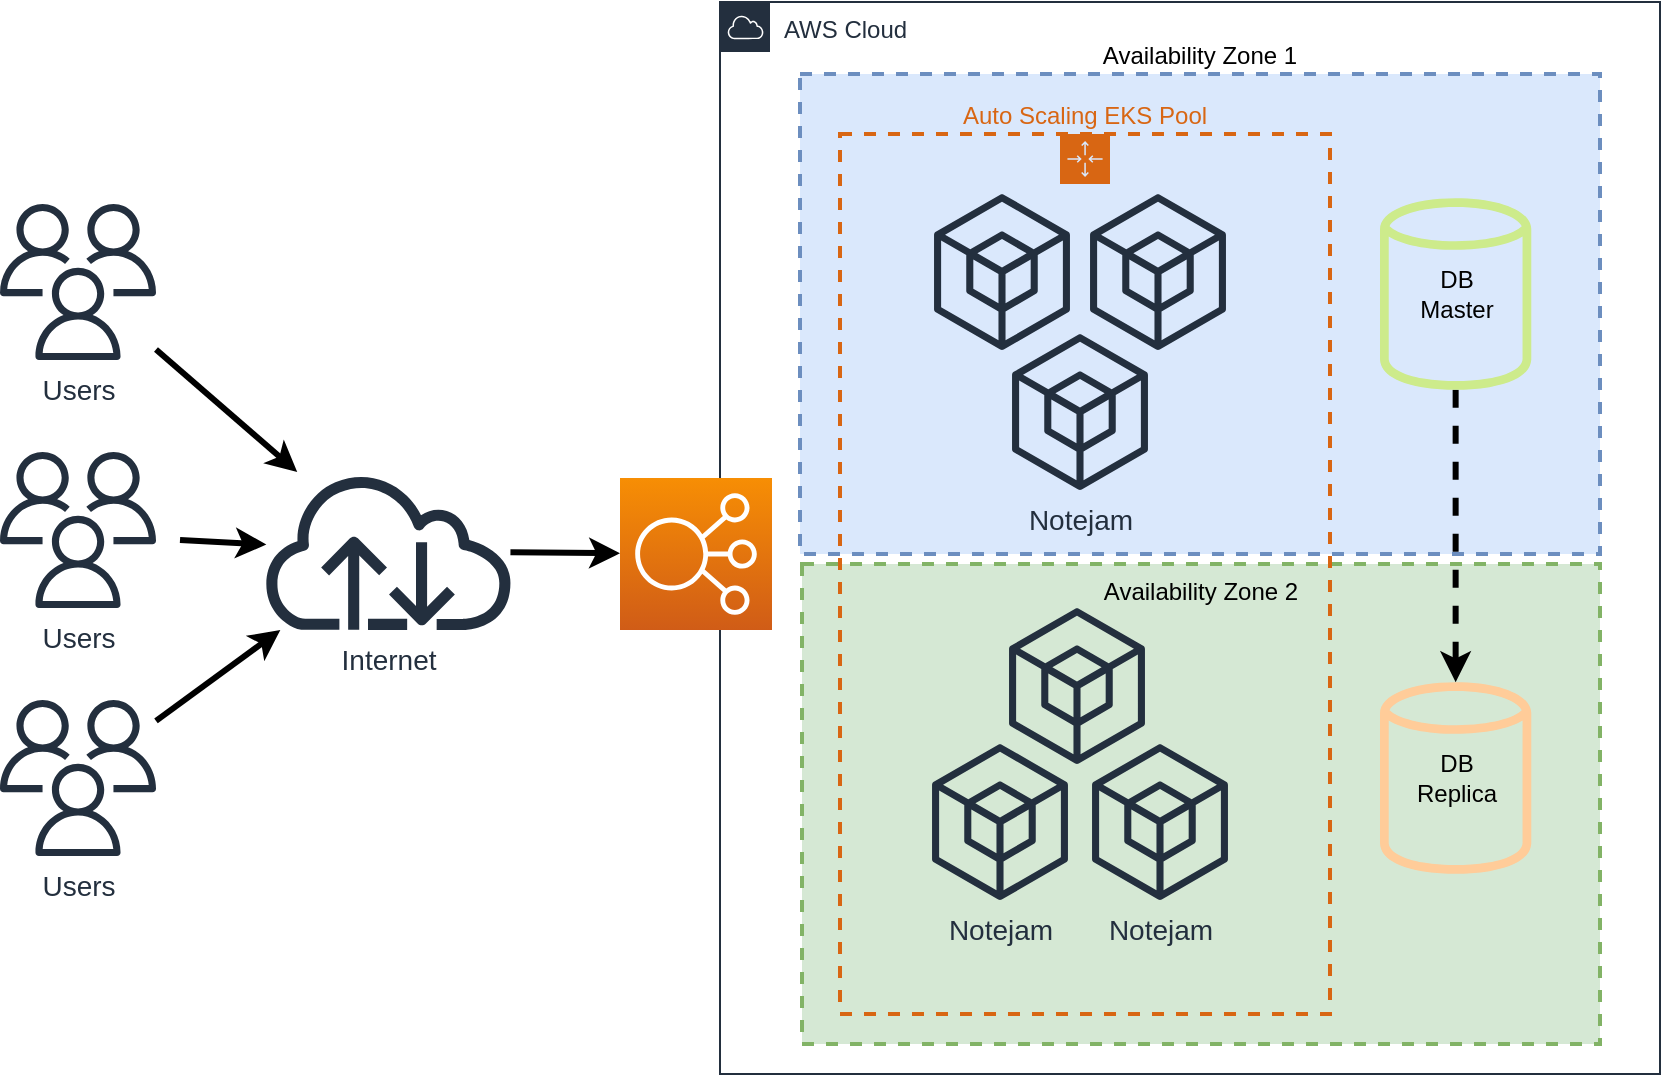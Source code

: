<mxfile version="13.7.9" type="device"><diagram id="Ht1M8jgEwFfnCIfOTk4-" name="Page-1"><mxGraphModel dx="1106" dy="1830" grid="1" gridSize="10" guides="1" tooltips="1" connect="1" arrows="1" fold="1" page="1" pageScale="1" pageWidth="1169" pageHeight="827" math="0" shadow="0"><root><mxCell id="0"/><mxCell id="1" parent="0"/><mxCell id="F3JP_dXPvNGLR4lrR2bO-14" value="AWS Cloud" style="points=[[0,0],[0.25,0],[0.5,0],[0.75,0],[1,0],[1,0.25],[1,0.5],[1,0.75],[1,1],[0.75,1],[0.5,1],[0.25,1],[0,1],[0,0.75],[0,0.5],[0,0.25]];outlineConnect=0;gradientColor=none;html=1;whiteSpace=wrap;fontSize=12;fontStyle=0;shape=mxgraph.aws4.group;grIcon=mxgraph.aws4.group_aws_cloud;strokeColor=#232F3E;fillColor=none;verticalAlign=top;align=left;spacingLeft=30;fontColor=#232F3E;dashed=0;" parent="1" vertex="1"><mxGeometry x="400" y="-816" width="470" height="536" as="geometry"/></mxCell><mxCell id="F3JP_dXPvNGLR4lrR2bO-28" value="Availability Zone 1" style="fillColor=#dae8fc;strokeColor=#6c8ebf;dashed=1;verticalAlign=bottom;fontStyle=0;labelPosition=center;verticalLabelPosition=top;align=center;strokeWidth=2;" parent="1" vertex="1"><mxGeometry x="440" y="-780" width="400" height="240" as="geometry"/></mxCell><mxCell id="F3JP_dXPvNGLR4lrR2bO-27" value="Availability Zone 2" style="fillColor=#d5e8d4;strokeColor=#82b366;dashed=1;verticalAlign=top;fontStyle=0;strokeWidth=2;" parent="1" vertex="1"><mxGeometry x="441" y="-535" width="399" height="240" as="geometry"/></mxCell><mxCell id="F3JP_dXPvNGLR4lrR2bO-32" value="" style="outlineConnect=0;fontColor=#232F3E;gradientColor=none;fillColor=#232F3E;strokeColor=none;dashed=0;verticalLabelPosition=bottom;verticalAlign=top;align=center;html=1;fontSize=12;fontStyle=0;aspect=fixed;pointerEvents=1;shape=mxgraph.aws4.external_sdk;" parent="1" vertex="1"><mxGeometry x="544.5" y="-513" width="68" height="78" as="geometry"/></mxCell><mxCell id="F3JP_dXPvNGLR4lrR2bO-16" value="Auto Scaling EKS Pool" style="points=[[0,0],[0.25,0],[0.5,0],[0.75,0],[1,0],[1,0.25],[1,0.5],[1,0.75],[1,1],[0.75,1],[0.5,1],[0.25,1],[0,1],[0,0.75],[0,0.5],[0,0.25]];outlineConnect=0;gradientColor=none;html=1;whiteSpace=wrap;fontSize=12;fontStyle=0;shape=mxgraph.aws4.groupCenter;grIcon=mxgraph.aws4.group_auto_scaling_group;grStroke=1;strokeColor=#D86613;fillColor=none;verticalAlign=bottom;align=center;fontColor=#D86613;dashed=1;spacingTop=25;labelPosition=center;verticalLabelPosition=top;strokeWidth=2;" parent="1" vertex="1"><mxGeometry x="460" y="-750" width="245" height="440" as="geometry"/></mxCell><mxCell id="F3JP_dXPvNGLR4lrR2bO-17" value="&lt;font style=&quot;font-size: 14px&quot;&gt;Users&lt;/font&gt;" style="outlineConnect=0;fontColor=#232F3E;gradientColor=none;fillColor=#232F3E;strokeColor=none;dashed=0;verticalLabelPosition=bottom;verticalAlign=top;align=center;html=1;fontSize=12;fontStyle=0;aspect=fixed;pointerEvents=1;shape=mxgraph.aws4.users;" parent="1" vertex="1"><mxGeometry x="40" y="-715" width="78" height="78" as="geometry"/></mxCell><mxCell id="F3JP_dXPvNGLR4lrR2bO-18" value="&lt;span style=&quot;font-size: 14px&quot;&gt;Users&lt;/span&gt;" style="outlineConnect=0;fontColor=#232F3E;gradientColor=none;fillColor=#232F3E;strokeColor=none;dashed=0;verticalLabelPosition=bottom;verticalAlign=top;align=center;html=1;fontSize=12;fontStyle=0;aspect=fixed;pointerEvents=1;shape=mxgraph.aws4.users;" parent="1" vertex="1"><mxGeometry x="40" y="-591" width="78" height="78" as="geometry"/></mxCell><mxCell id="F3JP_dXPvNGLR4lrR2bO-19" value="&lt;span style=&quot;font-size: 14px&quot;&gt;Users&lt;/span&gt;" style="outlineConnect=0;fontColor=#232F3E;gradientColor=none;fillColor=#232F3E;strokeColor=none;dashed=0;verticalLabelPosition=bottom;verticalAlign=top;align=center;html=1;fontSize=12;fontStyle=0;aspect=fixed;pointerEvents=1;shape=mxgraph.aws4.users;" parent="1" vertex="1"><mxGeometry x="40" y="-467" width="78" height="78" as="geometry"/></mxCell><mxCell id="F3JP_dXPvNGLR4lrR2bO-26" style="edgeStyle=orthogonalEdgeStyle;rounded=0;orthogonalLoop=1;jettySize=auto;html=1;strokeWidth=3;dashed=1;" parent="1" source="F3JP_dXPvNGLR4lrR2bO-25" target="F3JP_dXPvNGLR4lrR2bO-24" edge="1"><mxGeometry relative="1" as="geometry"/></mxCell><mxCell id="F3JP_dXPvNGLR4lrR2bO-29" value="" style="outlineConnect=0;fontColor=#232F3E;gradientColor=#F78E04;gradientDirection=north;fillColor=#D05C17;strokeColor=#ffffff;dashed=0;verticalLabelPosition=bottom;verticalAlign=top;align=center;html=1;fontSize=12;fontStyle=0;aspect=fixed;shape=mxgraph.aws4.resourceIcon;resIcon=mxgraph.aws4.elastic_load_balancing;" parent="1" vertex="1"><mxGeometry x="350" y="-578" width="76" height="76" as="geometry"/></mxCell><mxCell id="F3JP_dXPvNGLR4lrR2bO-30" value="&lt;font style=&quot;font-size: 14px&quot;&gt;Notejam&lt;/font&gt;" style="outlineConnect=0;fontColor=#232F3E;gradientColor=none;fillColor=#232F3E;strokeColor=none;dashed=0;verticalLabelPosition=bottom;verticalAlign=top;align=center;html=1;fontSize=12;fontStyle=0;aspect=fixed;pointerEvents=1;shape=mxgraph.aws4.external_sdk;" parent="1" vertex="1"><mxGeometry x="506" y="-445" width="68" height="78" as="geometry"/></mxCell><mxCell id="F3JP_dXPvNGLR4lrR2bO-31" value="" style="outlineConnect=0;fontColor=#232F3E;gradientColor=none;fillColor=#232F3E;strokeColor=none;dashed=0;verticalLabelPosition=bottom;verticalAlign=top;align=center;html=1;fontSize=12;fontStyle=0;aspect=fixed;pointerEvents=1;shape=mxgraph.aws4.external_sdk;" parent="1" vertex="1"><mxGeometry x="507" y="-720" width="68" height="78" as="geometry"/></mxCell><mxCell id="F3JP_dXPvNGLR4lrR2bO-33" value="&lt;font style=&quot;font-size: 14px&quot;&gt;Notejam&lt;/font&gt;" style="outlineConnect=0;fontColor=#232F3E;gradientColor=none;fillColor=#232F3E;strokeColor=none;dashed=0;verticalLabelPosition=bottom;verticalAlign=top;align=center;html=1;fontSize=12;fontStyle=0;aspect=fixed;pointerEvents=1;shape=mxgraph.aws4.external_sdk;" parent="1" vertex="1"><mxGeometry x="546" y="-650" width="68" height="78" as="geometry"/></mxCell><mxCell id="F3JP_dXPvNGLR4lrR2bO-35" value="" style="outlineConnect=0;fontColor=#232F3E;gradientColor=none;fillColor=#232F3E;strokeColor=none;dashed=0;verticalLabelPosition=bottom;verticalAlign=top;align=center;html=1;fontSize=12;fontStyle=0;aspect=fixed;pointerEvents=1;shape=mxgraph.aws4.external_sdk;" parent="1" vertex="1"><mxGeometry x="585" y="-720" width="68" height="78" as="geometry"/></mxCell><mxCell id="F3JP_dXPvNGLR4lrR2bO-36" value="&lt;font style=&quot;font-size: 14px&quot;&gt;Internet&lt;/font&gt;" style="outlineConnect=0;fontColor=#232F3E;gradientColor=none;fillColor=#232F3E;strokeColor=none;dashed=0;verticalLabelPosition=bottom;verticalAlign=top;align=center;html=1;fontSize=12;fontStyle=0;aspect=fixed;pointerEvents=1;shape=mxgraph.aws4.internet;" parent="1" vertex="1"><mxGeometry x="170" y="-581" width="128.38" height="79" as="geometry"/></mxCell><mxCell id="F3JP_dXPvNGLR4lrR2bO-37" value="" style="endArrow=classic;html=1;strokeWidth=3;" parent="1" source="F3JP_dXPvNGLR4lrR2bO-36" target="F3JP_dXPvNGLR4lrR2bO-29" edge="1"><mxGeometry width="50" height="50" relative="1" as="geometry"><mxPoint x="300" y="-561.5" as="sourcePoint"/><mxPoint x="330" y="-561.5" as="targetPoint"/></mxGeometry></mxCell><mxCell id="F3JP_dXPvNGLR4lrR2bO-38" value="" style="endArrow=classic;html=1;strokeWidth=3;" parent="1" source="F3JP_dXPvNGLR4lrR2bO-19" target="F3JP_dXPvNGLR4lrR2bO-36" edge="1"><mxGeometry width="50" height="50" relative="1" as="geometry"><mxPoint x="150" y="-407" as="sourcePoint"/><mxPoint x="212" y="-407" as="targetPoint"/></mxGeometry></mxCell><mxCell id="F3JP_dXPvNGLR4lrR2bO-39" value="" style="endArrow=classic;html=1;strokeWidth=3;" parent="1" source="F3JP_dXPvNGLR4lrR2bO-17" target="F3JP_dXPvNGLR4lrR2bO-36" edge="1"><mxGeometry width="50" height="50" relative="1" as="geometry"><mxPoint x="140" y="-637" as="sourcePoint"/><mxPoint x="202" y="-637" as="targetPoint"/></mxGeometry></mxCell><mxCell id="F3JP_dXPvNGLR4lrR2bO-40" value="" style="endArrow=classic;html=1;strokeWidth=3;" parent="1" target="F3JP_dXPvNGLR4lrR2bO-36" edge="1"><mxGeometry width="50" height="50" relative="1" as="geometry"><mxPoint x="130" y="-547" as="sourcePoint"/><mxPoint x="170" y="-546.5" as="targetPoint"/></mxGeometry></mxCell><mxCell id="9UAxF8MUiDaYqaHqVWHw-1" value="&lt;font style=&quot;font-size: 14px&quot;&gt;Notejam&lt;/font&gt;" style="outlineConnect=0;fontColor=#232F3E;gradientColor=none;fillColor=#232F3E;strokeColor=none;dashed=0;verticalLabelPosition=bottom;verticalAlign=top;align=center;html=1;fontSize=12;fontStyle=0;aspect=fixed;pointerEvents=1;shape=mxgraph.aws4.external_sdk;" parent="1" vertex="1"><mxGeometry x="586" y="-445" width="68" height="78" as="geometry"/></mxCell><mxCell id="F3JP_dXPvNGLR4lrR2bO-25" value="DB&lt;br&gt;Master" style="outlineConnect=0;fillColor=#cdeb8b;strokeColor=#36393d;dashed=0;verticalLabelPosition=middle;verticalAlign=middle;align=center;html=1;fontSize=12;fontStyle=0;aspect=fixed;pointerEvents=1;shape=mxgraph.aws4.generic_database;labelPosition=center;" parent="1" vertex="1"><mxGeometry x="730" y="-720" width="75.64" height="100" as="geometry"/></mxCell><mxCell id="F3JP_dXPvNGLR4lrR2bO-24" value="DB&lt;br&gt;Replica" style="outlineConnect=0;fillColor=#ffcc99;strokeColor=#36393d;dashed=0;verticalLabelPosition=middle;verticalAlign=middle;align=center;html=1;fontSize=12;fontStyle=0;aspect=fixed;pointerEvents=1;shape=mxgraph.aws4.generic_database;labelPosition=center;" parent="1" vertex="1"><mxGeometry x="730" y="-478" width="75.64" height="100" as="geometry"/></mxCell></root></mxGraphModel></diagram></mxfile>